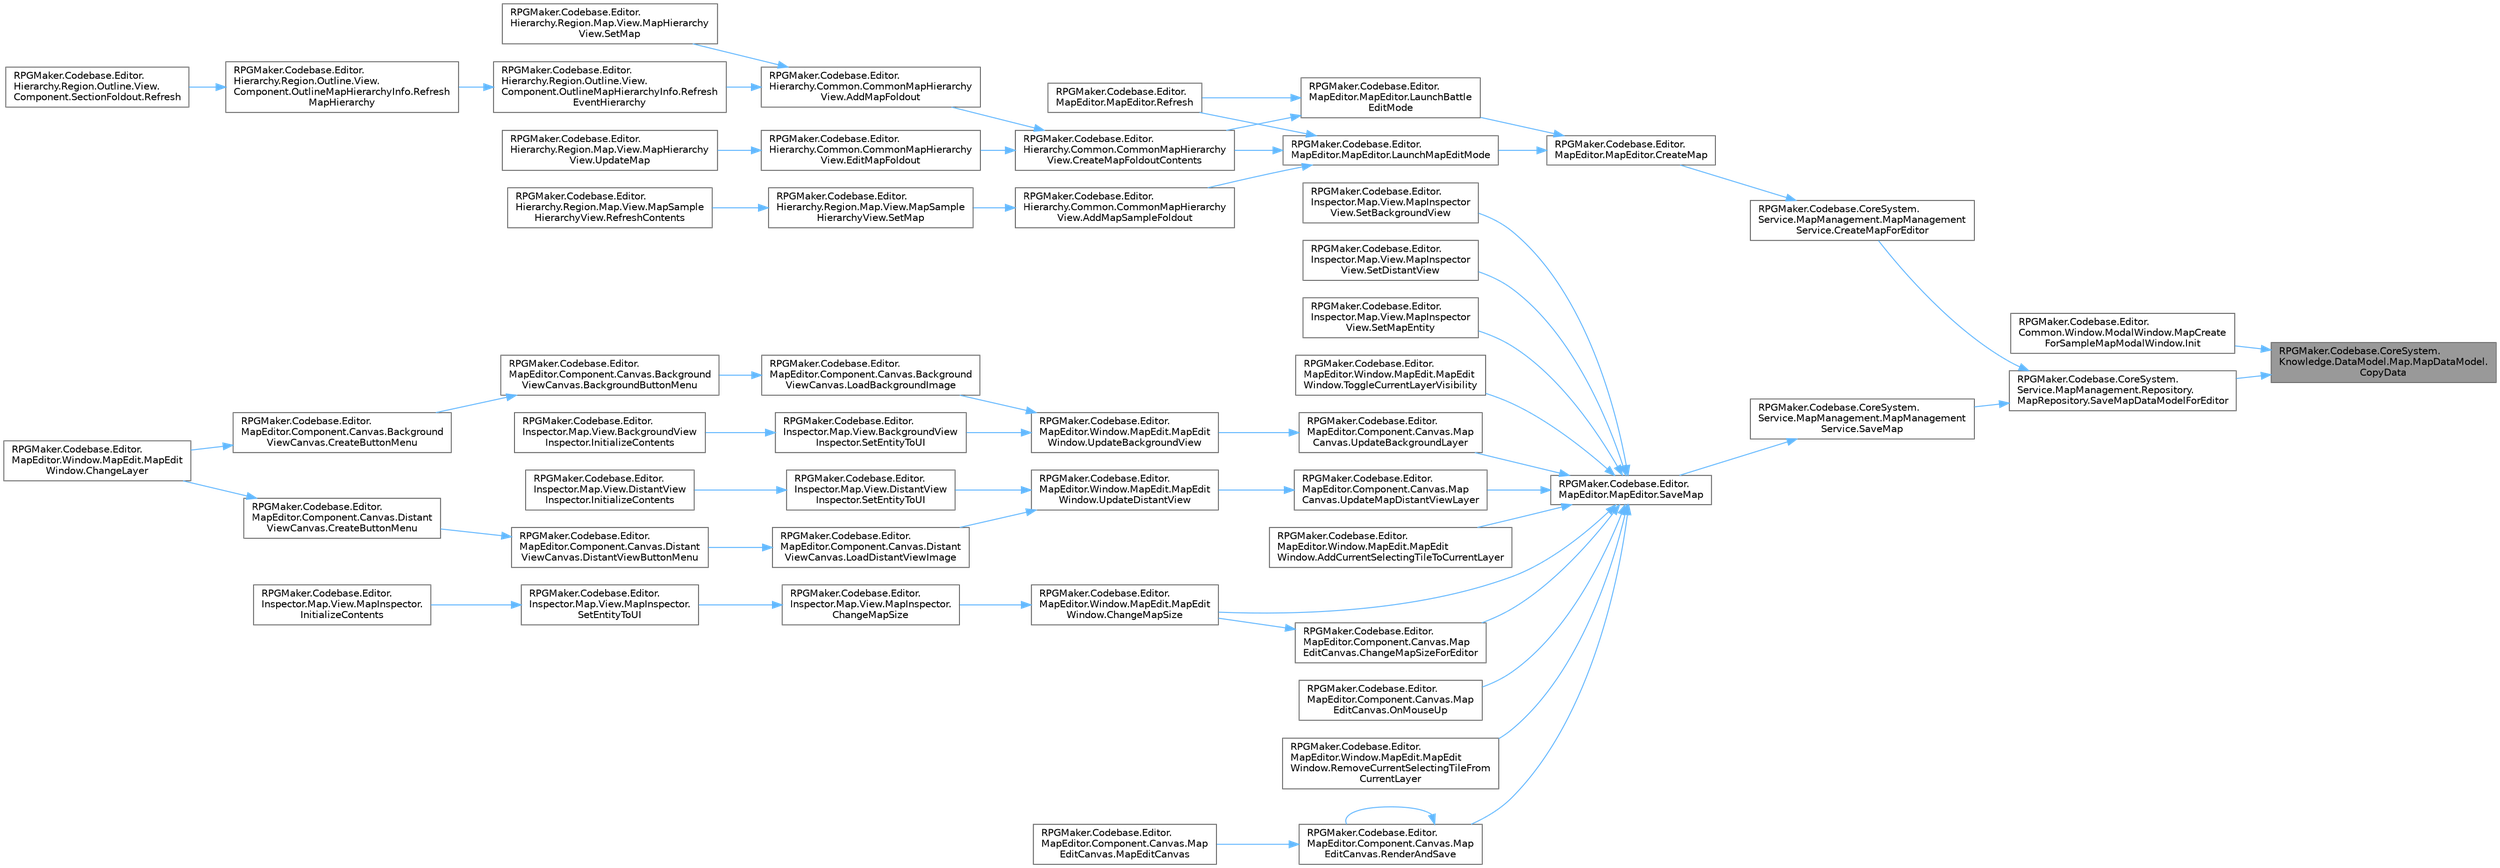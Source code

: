 digraph "RPGMaker.Codebase.CoreSystem.Knowledge.DataModel.Map.MapDataModel.CopyData"
{
 // LATEX_PDF_SIZE
  bgcolor="transparent";
  edge [fontname=Helvetica,fontsize=10,labelfontname=Helvetica,labelfontsize=10];
  node [fontname=Helvetica,fontsize=10,shape=box,height=0.2,width=0.4];
  rankdir="RL";
  Node1 [id="Node000001",label="RPGMaker.Codebase.CoreSystem.\lKnowledge.DataModel.Map.MapDataModel.\lCopyData",height=0.2,width=0.4,color="gray40", fillcolor="grey60", style="filled", fontcolor="black",tooltip=" "];
  Node1 -> Node2 [id="edge1_Node000001_Node000002",dir="back",color="steelblue1",style="solid",tooltip=" "];
  Node2 [id="Node000002",label="RPGMaker.Codebase.Editor.\lCommon.Window.ModalWindow.MapCreate\lForSampleMapModalWindow.Init",height=0.2,width=0.4,color="grey40", fillcolor="white", style="filled",URL="$d7/d82/class_r_p_g_maker_1_1_codebase_1_1_editor_1_1_common_1_1_window_1_1_modal_window_1_1_map_create_for_sample_map_modal_window.html#ae1963a8801aa0424c69cda1d2c48db63",tooltip=" "];
  Node1 -> Node3 [id="edge2_Node000001_Node000003",dir="back",color="steelblue1",style="solid",tooltip=" "];
  Node3 [id="Node000003",label="RPGMaker.Codebase.CoreSystem.\lService.MapManagement.Repository.\lMapRepository.SaveMapDataModelForEditor",height=0.2,width=0.4,color="grey40", fillcolor="white", style="filled",URL="$d5/d90/class_r_p_g_maker_1_1_codebase_1_1_core_system_1_1_service_1_1_map_management_1_1_repository_1_1_map_repository.html#ac61cc506d9255bbd571043f3e5468e49",tooltip=" "];
  Node3 -> Node4 [id="edge3_Node000003_Node000004",dir="back",color="steelblue1",style="solid",tooltip=" "];
  Node4 [id="Node000004",label="RPGMaker.Codebase.CoreSystem.\lService.MapManagement.MapManagement\lService.CreateMapForEditor",height=0.2,width=0.4,color="grey40", fillcolor="white", style="filled",URL="$da/d11/class_r_p_g_maker_1_1_codebase_1_1_core_system_1_1_service_1_1_map_management_1_1_map_management_service.html#a5c1fff800906e86a5d8db13d9defa77a",tooltip="マップを新規作成する。"];
  Node4 -> Node5 [id="edge4_Node000004_Node000005",dir="back",color="steelblue1",style="solid",tooltip=" "];
  Node5 [id="Node000005",label="RPGMaker.Codebase.Editor.\lMapEditor.MapEditor.CreateMap",height=0.2,width=0.4,color="grey40", fillcolor="white", style="filled",URL="$d1/d2d/class_r_p_g_maker_1_1_codebase_1_1_editor_1_1_map_editor_1_1_map_editor.html#aaad5865cd59a0db90e9e2ff3a131a45e",tooltip=" "];
  Node5 -> Node6 [id="edge5_Node000005_Node000006",dir="back",color="steelblue1",style="solid",tooltip=" "];
  Node6 [id="Node000006",label="RPGMaker.Codebase.Editor.\lMapEditor.MapEditor.LaunchBattle\lEditMode",height=0.2,width=0.4,color="grey40", fillcolor="white", style="filled",URL="$d1/d2d/class_r_p_g_maker_1_1_codebase_1_1_editor_1_1_map_editor_1_1_map_editor.html#a6c4be9c23c8a1ec2f034ddb63d64b0b9",tooltip=" "];
  Node6 -> Node7 [id="edge6_Node000006_Node000007",dir="back",color="steelblue1",style="solid",tooltip=" "];
  Node7 [id="Node000007",label="RPGMaker.Codebase.Editor.\lHierarchy.Common.CommonMapHierarchy\lView.CreateMapFoldoutContents",height=0.2,width=0.4,color="grey40", fillcolor="white", style="filled",URL="$d5/d90/class_r_p_g_maker_1_1_codebase_1_1_editor_1_1_hierarchy_1_1_common_1_1_common_map_hierarchy_view.html#a74a7b0401aff75adcf7892a8fa614609",tooltip="マップのFoldout内のコンテンツを作成する。"];
  Node7 -> Node8 [id="edge7_Node000007_Node000008",dir="back",color="steelblue1",style="solid",tooltip=" "];
  Node8 [id="Node000008",label="RPGMaker.Codebase.Editor.\lHierarchy.Common.CommonMapHierarchy\lView.AddMapFoldout",height=0.2,width=0.4,color="grey40", fillcolor="white", style="filled",URL="$d5/d90/class_r_p_g_maker_1_1_codebase_1_1_editor_1_1_hierarchy_1_1_common_1_1_common_map_hierarchy_view.html#a2b293f01e03017e6e1d1c607afe42043",tooltip="ヒエラルキーに1つのマップのFoldoutを追加する。"];
  Node8 -> Node9 [id="edge8_Node000008_Node000009",dir="back",color="steelblue1",style="solid",tooltip=" "];
  Node9 [id="Node000009",label="RPGMaker.Codebase.Editor.\lHierarchy.Region.Outline.View.\lComponent.OutlineMapHierarchyInfo.Refresh\lEventHierarchy",height=0.2,width=0.4,color="grey40", fillcolor="white", style="filled",URL="$d7/d2b/class_r_p_g_maker_1_1_codebase_1_1_editor_1_1_hierarchy_1_1_region_1_1_outline_1_1_view_1_1_compe4f35baf70c1520dbfb4c736bb2d7577.html#adc55d38a82f5d13d6884af973f3ab346",tooltip=" "];
  Node9 -> Node10 [id="edge9_Node000009_Node000010",dir="back",color="steelblue1",style="solid",tooltip=" "];
  Node10 [id="Node000010",label="RPGMaker.Codebase.Editor.\lHierarchy.Region.Outline.View.\lComponent.OutlineMapHierarchyInfo.Refresh\lMapHierarchy",height=0.2,width=0.4,color="grey40", fillcolor="white", style="filled",URL="$d7/d2b/class_r_p_g_maker_1_1_codebase_1_1_editor_1_1_hierarchy_1_1_region_1_1_outline_1_1_view_1_1_compe4f35baf70c1520dbfb4c736bb2d7577.html#ab652663cd3ba2647bc0293ab8c50a35a",tooltip=" "];
  Node10 -> Node11 [id="edge10_Node000010_Node000011",dir="back",color="steelblue1",style="solid",tooltip=" "];
  Node11 [id="Node000011",label="RPGMaker.Codebase.Editor.\lHierarchy.Region.Outline.View.\lComponent.SectionFoldout.Refresh",height=0.2,width=0.4,color="grey40", fillcolor="white", style="filled",URL="$db/d7c/class_r_p_g_maker_1_1_codebase_1_1_editor_1_1_hierarchy_1_1_region_1_1_outline_1_1_view_1_1_component_1_1_section_foldout.html#a33dc367de184591822f27bf6fb4233ff",tooltip=" "];
  Node8 -> Node12 [id="edge11_Node000008_Node000012",dir="back",color="steelblue1",style="solid",tooltip=" "];
  Node12 [id="Node000012",label="RPGMaker.Codebase.Editor.\lHierarchy.Region.Map.View.MapHierarchy\lView.SetMap",height=0.2,width=0.4,color="grey40", fillcolor="white", style="filled",URL="$d8/dfb/class_r_p_g_maker_1_1_codebase_1_1_editor_1_1_hierarchy_1_1_region_1_1_map_1_1_view_1_1_map_hierarchy_view.html#a1a3b02c9aefb4e7e819922b5ad6f3534",tooltip="全マップのヒエラルキーを設定。"];
  Node7 -> Node13 [id="edge12_Node000007_Node000013",dir="back",color="steelblue1",style="solid",tooltip=" "];
  Node13 [id="Node000013",label="RPGMaker.Codebase.Editor.\lHierarchy.Common.CommonMapHierarchy\lView.EditMapFoldout",height=0.2,width=0.4,color="grey40", fillcolor="white", style="filled",URL="$d5/d90/class_r_p_g_maker_1_1_codebase_1_1_editor_1_1_hierarchy_1_1_common_1_1_common_map_hierarchy_view.html#ae26f296a9d14c61fb450ec64127316f5",tooltip="既にあるMapFoldoutの中身を刷新する"];
  Node13 -> Node14 [id="edge13_Node000013_Node000014",dir="back",color="steelblue1",style="solid",tooltip=" "];
  Node14 [id="Node000014",label="RPGMaker.Codebase.Editor.\lHierarchy.Region.Map.View.MapHierarchy\lView.UpdateMap",height=0.2,width=0.4,color="grey40", fillcolor="white", style="filled",URL="$d8/dfb/class_r_p_g_maker_1_1_codebase_1_1_editor_1_1_hierarchy_1_1_region_1_1_map_1_1_view_1_1_map_hierarchy_view.html#affd2bf32b72f825c15444bb268d8c5c1",tooltip="特定のマップのヒエラルキーを更新"];
  Node6 -> Node15 [id="edge14_Node000006_Node000015",dir="back",color="steelblue1",style="solid",tooltip=" "];
  Node15 [id="Node000015",label="RPGMaker.Codebase.Editor.\lMapEditor.MapEditor.Refresh",height=0.2,width=0.4,color="grey40", fillcolor="white", style="filled",URL="$d1/d2d/class_r_p_g_maker_1_1_codebase_1_1_editor_1_1_map_editor_1_1_map_editor.html#a4dd68b6e5766d680f94d7d811b19b773",tooltip=" "];
  Node5 -> Node16 [id="edge15_Node000005_Node000016",dir="back",color="steelblue1",style="solid",tooltip=" "];
  Node16 [id="Node000016",label="RPGMaker.Codebase.Editor.\lMapEditor.MapEditor.LaunchMapEditMode",height=0.2,width=0.4,color="grey40", fillcolor="white", style="filled",URL="$d1/d2d/class_r_p_g_maker_1_1_codebase_1_1_editor_1_1_map_editor_1_1_map_editor.html#ae7c44f818315ec824d5d48ff89323c7c",tooltip=" "];
  Node16 -> Node17 [id="edge16_Node000016_Node000017",dir="back",color="steelblue1",style="solid",tooltip=" "];
  Node17 [id="Node000017",label="RPGMaker.Codebase.Editor.\lHierarchy.Common.CommonMapHierarchy\lView.AddMapSampleFoldout",height=0.2,width=0.4,color="grey40", fillcolor="white", style="filled",URL="$d5/d90/class_r_p_g_maker_1_1_codebase_1_1_editor_1_1_hierarchy_1_1_common_1_1_common_map_hierarchy_view.html#a7d5f8e5ea6c459d88174db8bcd6c6f67",tooltip="ヒエラルキーに1つのサンプルマップのFoldoutを追加する。"];
  Node17 -> Node18 [id="edge17_Node000017_Node000018",dir="back",color="steelblue1",style="solid",tooltip=" "];
  Node18 [id="Node000018",label="RPGMaker.Codebase.Editor.\lHierarchy.Region.Map.View.MapSample\lHierarchyView.SetMap",height=0.2,width=0.4,color="grey40", fillcolor="white", style="filled",URL="$d3/dc1/class_r_p_g_maker_1_1_codebase_1_1_editor_1_1_hierarchy_1_1_region_1_1_map_1_1_view_1_1_map_sample_hierarchy_view.html#a4fb58158f72286790f594a28058ad683",tooltip="全マップのヒエラルキーを設定。"];
  Node18 -> Node19 [id="edge18_Node000018_Node000019",dir="back",color="steelblue1",style="solid",tooltip=" "];
  Node19 [id="Node000019",label="RPGMaker.Codebase.Editor.\lHierarchy.Region.Map.View.MapSample\lHierarchyView.RefreshContents",height=0.2,width=0.4,color="grey40", fillcolor="white", style="filled",URL="$d3/dc1/class_r_p_g_maker_1_1_codebase_1_1_editor_1_1_hierarchy_1_1_region_1_1_map_1_1_view_1_1_map_sample_hierarchy_view.html#a9032fbc51889668dd1bc6999483f1e42",tooltip="データ更新"];
  Node16 -> Node7 [id="edge19_Node000016_Node000007",dir="back",color="steelblue1",style="solid",tooltip=" "];
  Node16 -> Node15 [id="edge20_Node000016_Node000015",dir="back",color="steelblue1",style="solid",tooltip=" "];
  Node3 -> Node20 [id="edge21_Node000003_Node000020",dir="back",color="steelblue1",style="solid",tooltip=" "];
  Node20 [id="Node000020",label="RPGMaker.Codebase.CoreSystem.\lService.MapManagement.MapManagement\lService.SaveMap",height=0.2,width=0.4,color="grey40", fillcolor="white", style="filled",URL="$da/d11/class_r_p_g_maker_1_1_codebase_1_1_core_system_1_1_service_1_1_map_management_1_1_map_management_service.html#a7b2b821a80c9d6e77ecea4c7481c8f0e",tooltip=" "];
  Node20 -> Node21 [id="edge22_Node000020_Node000021",dir="back",color="steelblue1",style="solid",tooltip=" "];
  Node21 [id="Node000021",label="RPGMaker.Codebase.Editor.\lMapEditor.MapEditor.SaveMap",height=0.2,width=0.4,color="grey40", fillcolor="white", style="filled",URL="$d1/d2d/class_r_p_g_maker_1_1_codebase_1_1_editor_1_1_map_editor_1_1_map_editor.html#a0c5750fe8c86416d3511eef8093089a3",tooltip=" "];
  Node21 -> Node22 [id="edge23_Node000021_Node000022",dir="back",color="steelblue1",style="solid",tooltip=" "];
  Node22 [id="Node000022",label="RPGMaker.Codebase.Editor.\lMapEditor.Window.MapEdit.MapEdit\lWindow.AddCurrentSelectingTileToCurrentLayer",height=0.2,width=0.4,color="grey40", fillcolor="white", style="filled",URL="$d9/d6e/class_r_p_g_maker_1_1_codebase_1_1_editor_1_1_map_editor_1_1_window_1_1_map_edit_1_1_map_edit_window.html#a81724705237b0de797b017ce67067dd8",tooltip=" "];
  Node21 -> Node23 [id="edge24_Node000021_Node000023",dir="back",color="steelblue1",style="solid",tooltip=" "];
  Node23 [id="Node000023",label="RPGMaker.Codebase.Editor.\lMapEditor.Window.MapEdit.MapEdit\lWindow.ChangeMapSize",height=0.2,width=0.4,color="grey40", fillcolor="white", style="filled",URL="$d9/d6e/class_r_p_g_maker_1_1_codebase_1_1_editor_1_1_map_editor_1_1_window_1_1_map_edit_1_1_map_edit_window.html#a8d633a3f6c60768898e5afb9e6a6d771",tooltip=" "];
  Node23 -> Node24 [id="edge25_Node000023_Node000024",dir="back",color="steelblue1",style="solid",tooltip=" "];
  Node24 [id="Node000024",label="RPGMaker.Codebase.Editor.\lInspector.Map.View.MapInspector.\lChangeMapSize",height=0.2,width=0.4,color="grey40", fillcolor="white", style="filled",URL="$d0/d30/class_r_p_g_maker_1_1_codebase_1_1_editor_1_1_inspector_1_1_map_1_1_view_1_1_map_inspector.html#a83fa66f5f702f704947246cbdbceeb12",tooltip=" "];
  Node24 -> Node25 [id="edge26_Node000024_Node000025",dir="back",color="steelblue1",style="solid",tooltip=" "];
  Node25 [id="Node000025",label="RPGMaker.Codebase.Editor.\lInspector.Map.View.MapInspector.\lSetEntityToUI",height=0.2,width=0.4,color="grey40", fillcolor="white", style="filled",URL="$d0/d30/class_r_p_g_maker_1_1_codebase_1_1_editor_1_1_inspector_1_1_map_1_1_view_1_1_map_inspector.html#a6618b000a1794a52f2c15538e8c2bbd0",tooltip=" "];
  Node25 -> Node26 [id="edge27_Node000025_Node000026",dir="back",color="steelblue1",style="solid",tooltip=" "];
  Node26 [id="Node000026",label="RPGMaker.Codebase.Editor.\lInspector.Map.View.MapInspector.\lInitializeContents",height=0.2,width=0.4,color="grey40", fillcolor="white", style="filled",URL="$d0/d30/class_r_p_g_maker_1_1_codebase_1_1_editor_1_1_inspector_1_1_map_1_1_view_1_1_map_inspector.html#afb3dc80dcb8de1dbbf604c32ab9b3391",tooltip="初期化処理"];
  Node21 -> Node27 [id="edge28_Node000021_Node000027",dir="back",color="steelblue1",style="solid",tooltip=" "];
  Node27 [id="Node000027",label="RPGMaker.Codebase.Editor.\lMapEditor.Component.Canvas.Map\lEditCanvas.ChangeMapSizeForEditor",height=0.2,width=0.4,color="grey40", fillcolor="white", style="filled",URL="$d9/df5/class_r_p_g_maker_1_1_codebase_1_1_editor_1_1_map_editor_1_1_component_1_1_canvas_1_1_map_edit_canvas.html#ac8746ba994d68f4e6e4e00593f6b7de3",tooltip=" "];
  Node27 -> Node23 [id="edge29_Node000027_Node000023",dir="back",color="steelblue1",style="solid",tooltip=" "];
  Node21 -> Node28 [id="edge30_Node000021_Node000028",dir="back",color="steelblue1",style="solid",tooltip=" "];
  Node28 [id="Node000028",label="RPGMaker.Codebase.Editor.\lMapEditor.Component.Canvas.Map\lEditCanvas.OnMouseUp",height=0.2,width=0.4,color="grey40", fillcolor="white", style="filled",URL="$d9/df5/class_r_p_g_maker_1_1_codebase_1_1_editor_1_1_map_editor_1_1_component_1_1_canvas_1_1_map_edit_canvas.html#a2d1fe4019d735e9b066378e5236ca40b",tooltip=" "];
  Node21 -> Node29 [id="edge31_Node000021_Node000029",dir="back",color="steelblue1",style="solid",tooltip=" "];
  Node29 [id="Node000029",label="RPGMaker.Codebase.Editor.\lMapEditor.Window.MapEdit.MapEdit\lWindow.RemoveCurrentSelectingTileFrom\lCurrentLayer",height=0.2,width=0.4,color="grey40", fillcolor="white", style="filled",URL="$d9/d6e/class_r_p_g_maker_1_1_codebase_1_1_editor_1_1_map_editor_1_1_window_1_1_map_edit_1_1_map_edit_window.html#accd395f1f459cc7f9f79b2c4b494c9c3",tooltip=" "];
  Node21 -> Node30 [id="edge32_Node000021_Node000030",dir="back",color="steelblue1",style="solid",tooltip=" "];
  Node30 [id="Node000030",label="RPGMaker.Codebase.Editor.\lMapEditor.Component.Canvas.Map\lEditCanvas.RenderAndSave",height=0.2,width=0.4,color="grey40", fillcolor="white", style="filled",URL="$d9/df5/class_r_p_g_maker_1_1_codebase_1_1_editor_1_1_map_editor_1_1_component_1_1_canvas_1_1_map_edit_canvas.html#aec574cc2ad44e47beef0149858910f58",tooltip="UNDO/REDOした時の処理 セーブして、Renderしなおす"];
  Node30 -> Node31 [id="edge33_Node000030_Node000031",dir="back",color="steelblue1",style="solid",tooltip=" "];
  Node31 [id="Node000031",label="RPGMaker.Codebase.Editor.\lMapEditor.Component.Canvas.Map\lEditCanvas.MapEditCanvas",height=0.2,width=0.4,color="grey40", fillcolor="white", style="filled",URL="$d9/df5/class_r_p_g_maker_1_1_codebase_1_1_editor_1_1_map_editor_1_1_component_1_1_canvas_1_1_map_edit_canvas.html#a8b38ce454bed9cece532c69bf6b391df",tooltip=" "];
  Node30 -> Node30 [id="edge34_Node000030_Node000030",dir="back",color="steelblue1",style="solid",tooltip=" "];
  Node21 -> Node32 [id="edge35_Node000021_Node000032",dir="back",color="steelblue1",style="solid",tooltip=" "];
  Node32 [id="Node000032",label="RPGMaker.Codebase.Editor.\lInspector.Map.View.MapInspector\lView.SetBackgroundView",height=0.2,width=0.4,color="grey40", fillcolor="white", style="filled",URL="$d2/d9d/class_r_p_g_maker_1_1_codebase_1_1_editor_1_1_inspector_1_1_map_1_1_view_1_1_map_inspector_view.html#a00ce66b13f0b8103dfe807d02ce5490e",tooltip=" "];
  Node21 -> Node33 [id="edge36_Node000021_Node000033",dir="back",color="steelblue1",style="solid",tooltip=" "];
  Node33 [id="Node000033",label="RPGMaker.Codebase.Editor.\lInspector.Map.View.MapInspector\lView.SetDistantView",height=0.2,width=0.4,color="grey40", fillcolor="white", style="filled",URL="$d2/d9d/class_r_p_g_maker_1_1_codebase_1_1_editor_1_1_inspector_1_1_map_1_1_view_1_1_map_inspector_view.html#ae2dab8834e4a81860aca7a3bcb65bf77",tooltip=" "];
  Node21 -> Node34 [id="edge37_Node000021_Node000034",dir="back",color="steelblue1",style="solid",tooltip=" "];
  Node34 [id="Node000034",label="RPGMaker.Codebase.Editor.\lInspector.Map.View.MapInspector\lView.SetMapEntity",height=0.2,width=0.4,color="grey40", fillcolor="white", style="filled",URL="$d2/d9d/class_r_p_g_maker_1_1_codebase_1_1_editor_1_1_inspector_1_1_map_1_1_view_1_1_map_inspector_view.html#a15ef11f2f342b76aff35e3a613ad626c",tooltip=" "];
  Node21 -> Node35 [id="edge38_Node000021_Node000035",dir="back",color="steelblue1",style="solid",tooltip=" "];
  Node35 [id="Node000035",label="RPGMaker.Codebase.Editor.\lMapEditor.Window.MapEdit.MapEdit\lWindow.ToggleCurrentLayerVisibility",height=0.2,width=0.4,color="grey40", fillcolor="white", style="filled",URL="$d9/d6e/class_r_p_g_maker_1_1_codebase_1_1_editor_1_1_map_editor_1_1_window_1_1_map_edit_1_1_map_edit_window.html#ae5a75f54047dd30f1176b13dc7fc1459",tooltip=" "];
  Node21 -> Node36 [id="edge39_Node000021_Node000036",dir="back",color="steelblue1",style="solid",tooltip=" "];
  Node36 [id="Node000036",label="RPGMaker.Codebase.Editor.\lMapEditor.Component.Canvas.Map\lCanvas.UpdateBackgroundLayer",height=0.2,width=0.4,color="grey40", fillcolor="white", style="filled",URL="$da/d63/class_r_p_g_maker_1_1_codebase_1_1_editor_1_1_map_editor_1_1_component_1_1_canvas_1_1_map_canvas.html#acdbf331b61525484fef829de4261226e",tooltip=" "];
  Node36 -> Node37 [id="edge40_Node000036_Node000037",dir="back",color="steelblue1",style="solid",tooltip=" "];
  Node37 [id="Node000037",label="RPGMaker.Codebase.Editor.\lMapEditor.Window.MapEdit.MapEdit\lWindow.UpdateBackgroundView",height=0.2,width=0.4,color="grey40", fillcolor="white", style="filled",URL="$d9/d6e/class_r_p_g_maker_1_1_codebase_1_1_editor_1_1_map_editor_1_1_window_1_1_map_edit_1_1_map_edit_window.html#a1286ae556ae711d30b0de7f29adb3837",tooltip=" "];
  Node37 -> Node38 [id="edge41_Node000037_Node000038",dir="back",color="steelblue1",style="solid",tooltip=" "];
  Node38 [id="Node000038",label="RPGMaker.Codebase.Editor.\lMapEditor.Component.Canvas.Background\lViewCanvas.LoadBackgroundImage",height=0.2,width=0.4,color="grey40", fillcolor="white", style="filled",URL="$df/d65/class_r_p_g_maker_1_1_codebase_1_1_editor_1_1_map_editor_1_1_component_1_1_canvas_1_1_background_view_canvas.html#ae4c2051dc68f1c058815ad42cd15a526",tooltip=" "];
  Node38 -> Node39 [id="edge42_Node000038_Node000039",dir="back",color="steelblue1",style="solid",tooltip=" "];
  Node39 [id="Node000039",label="RPGMaker.Codebase.Editor.\lMapEditor.Component.Canvas.Background\lViewCanvas.BackgroundButtonMenu",height=0.2,width=0.4,color="grey40", fillcolor="white", style="filled",URL="$df/d65/class_r_p_g_maker_1_1_codebase_1_1_editor_1_1_map_editor_1_1_component_1_1_canvas_1_1_background_view_canvas.html#ad97dbde26c86bbedb49bc5c1d4231e27",tooltip=" "];
  Node39 -> Node40 [id="edge43_Node000039_Node000040",dir="back",color="steelblue1",style="solid",tooltip=" "];
  Node40 [id="Node000040",label="RPGMaker.Codebase.Editor.\lMapEditor.Component.Canvas.Background\lViewCanvas.CreateButtonMenu",height=0.2,width=0.4,color="grey40", fillcolor="white", style="filled",URL="$df/d65/class_r_p_g_maker_1_1_codebase_1_1_editor_1_1_map_editor_1_1_component_1_1_canvas_1_1_background_view_canvas.html#af7ed7c2a6ecaa7f006d7f9e2e609e3a4",tooltip=" "];
  Node40 -> Node41 [id="edge44_Node000040_Node000041",dir="back",color="steelblue1",style="solid",tooltip=" "];
  Node41 [id="Node000041",label="RPGMaker.Codebase.Editor.\lMapEditor.Window.MapEdit.MapEdit\lWindow.ChangeLayer",height=0.2,width=0.4,color="grey40", fillcolor="white", style="filled",URL="$d9/d6e/class_r_p_g_maker_1_1_codebase_1_1_editor_1_1_map_editor_1_1_window_1_1_map_edit_1_1_map_edit_window.html#af5aa99fff88b3229de7a5a1c996f40eb",tooltip=" "];
  Node37 -> Node42 [id="edge45_Node000037_Node000042",dir="back",color="steelblue1",style="solid",tooltip=" "];
  Node42 [id="Node000042",label="RPGMaker.Codebase.Editor.\lInspector.Map.View.BackgroundView\lInspector.SetEntityToUI",height=0.2,width=0.4,color="grey40", fillcolor="white", style="filled",URL="$d8/d7d/class_r_p_g_maker_1_1_codebase_1_1_editor_1_1_inspector_1_1_map_1_1_view_1_1_background_view_inspector.html#a94a180b5f7458eb96d71af92309b4df1",tooltip=" "];
  Node42 -> Node43 [id="edge46_Node000042_Node000043",dir="back",color="steelblue1",style="solid",tooltip=" "];
  Node43 [id="Node000043",label="RPGMaker.Codebase.Editor.\lInspector.Map.View.BackgroundView\lInspector.InitializeContents",height=0.2,width=0.4,color="grey40", fillcolor="white", style="filled",URL="$d8/d7d/class_r_p_g_maker_1_1_codebase_1_1_editor_1_1_inspector_1_1_map_1_1_view_1_1_background_view_inspector.html#aa8575dedaf680b9cfaec8fd71b7ea6b3",tooltip="初期化処理"];
  Node21 -> Node44 [id="edge47_Node000021_Node000044",dir="back",color="steelblue1",style="solid",tooltip=" "];
  Node44 [id="Node000044",label="RPGMaker.Codebase.Editor.\lMapEditor.Component.Canvas.Map\lCanvas.UpdateMapDistantViewLayer",height=0.2,width=0.4,color="grey40", fillcolor="white", style="filled",URL="$da/d63/class_r_p_g_maker_1_1_codebase_1_1_editor_1_1_map_editor_1_1_component_1_1_canvas_1_1_map_canvas.html#a79e624508145aa354d9143ca36314305",tooltip=" "];
  Node44 -> Node45 [id="edge48_Node000044_Node000045",dir="back",color="steelblue1",style="solid",tooltip=" "];
  Node45 [id="Node000045",label="RPGMaker.Codebase.Editor.\lMapEditor.Window.MapEdit.MapEdit\lWindow.UpdateDistantView",height=0.2,width=0.4,color="grey40", fillcolor="white", style="filled",URL="$d9/d6e/class_r_p_g_maker_1_1_codebase_1_1_editor_1_1_map_editor_1_1_window_1_1_map_edit_1_1_map_edit_window.html#a6a0e880bcd6d3772633c791b71fa842f",tooltip=" "];
  Node45 -> Node46 [id="edge49_Node000045_Node000046",dir="back",color="steelblue1",style="solid",tooltip=" "];
  Node46 [id="Node000046",label="RPGMaker.Codebase.Editor.\lMapEditor.Component.Canvas.Distant\lViewCanvas.LoadDistantViewImage",height=0.2,width=0.4,color="grey40", fillcolor="white", style="filled",URL="$d8/df0/class_r_p_g_maker_1_1_codebase_1_1_editor_1_1_map_editor_1_1_component_1_1_canvas_1_1_distant_view_canvas.html#a9df7992487b014df42581ae51ab1fcbd",tooltip=" "];
  Node46 -> Node47 [id="edge50_Node000046_Node000047",dir="back",color="steelblue1",style="solid",tooltip=" "];
  Node47 [id="Node000047",label="RPGMaker.Codebase.Editor.\lMapEditor.Component.Canvas.Distant\lViewCanvas.DistantViewButtonMenu",height=0.2,width=0.4,color="grey40", fillcolor="white", style="filled",URL="$d8/df0/class_r_p_g_maker_1_1_codebase_1_1_editor_1_1_map_editor_1_1_component_1_1_canvas_1_1_distant_view_canvas.html#ae7f25b225a2f3161b638c2761bba4167",tooltip=" "];
  Node47 -> Node48 [id="edge51_Node000047_Node000048",dir="back",color="steelblue1",style="solid",tooltip=" "];
  Node48 [id="Node000048",label="RPGMaker.Codebase.Editor.\lMapEditor.Component.Canvas.Distant\lViewCanvas.CreateButtonMenu",height=0.2,width=0.4,color="grey40", fillcolor="white", style="filled",URL="$d8/df0/class_r_p_g_maker_1_1_codebase_1_1_editor_1_1_map_editor_1_1_component_1_1_canvas_1_1_distant_view_canvas.html#a640ef326a16c0e09a81cdce85180b3ec",tooltip=" "];
  Node48 -> Node41 [id="edge52_Node000048_Node000041",dir="back",color="steelblue1",style="solid",tooltip=" "];
  Node45 -> Node49 [id="edge53_Node000045_Node000049",dir="back",color="steelblue1",style="solid",tooltip=" "];
  Node49 [id="Node000049",label="RPGMaker.Codebase.Editor.\lInspector.Map.View.DistantView\lInspector.SetEntityToUI",height=0.2,width=0.4,color="grey40", fillcolor="white", style="filled",URL="$d9/d2f/class_r_p_g_maker_1_1_codebase_1_1_editor_1_1_inspector_1_1_map_1_1_view_1_1_distant_view_inspector.html#a69d5eb323c3a09982790b0771db62e4d",tooltip=" "];
  Node49 -> Node50 [id="edge54_Node000049_Node000050",dir="back",color="steelblue1",style="solid",tooltip=" "];
  Node50 [id="Node000050",label="RPGMaker.Codebase.Editor.\lInspector.Map.View.DistantView\lInspector.InitializeContents",height=0.2,width=0.4,color="grey40", fillcolor="white", style="filled",URL="$d9/d2f/class_r_p_g_maker_1_1_codebase_1_1_editor_1_1_inspector_1_1_map_1_1_view_1_1_distant_view_inspector.html#a50f92d0b8675182d58bf30b8568516da",tooltip="初期化処理"];
}
